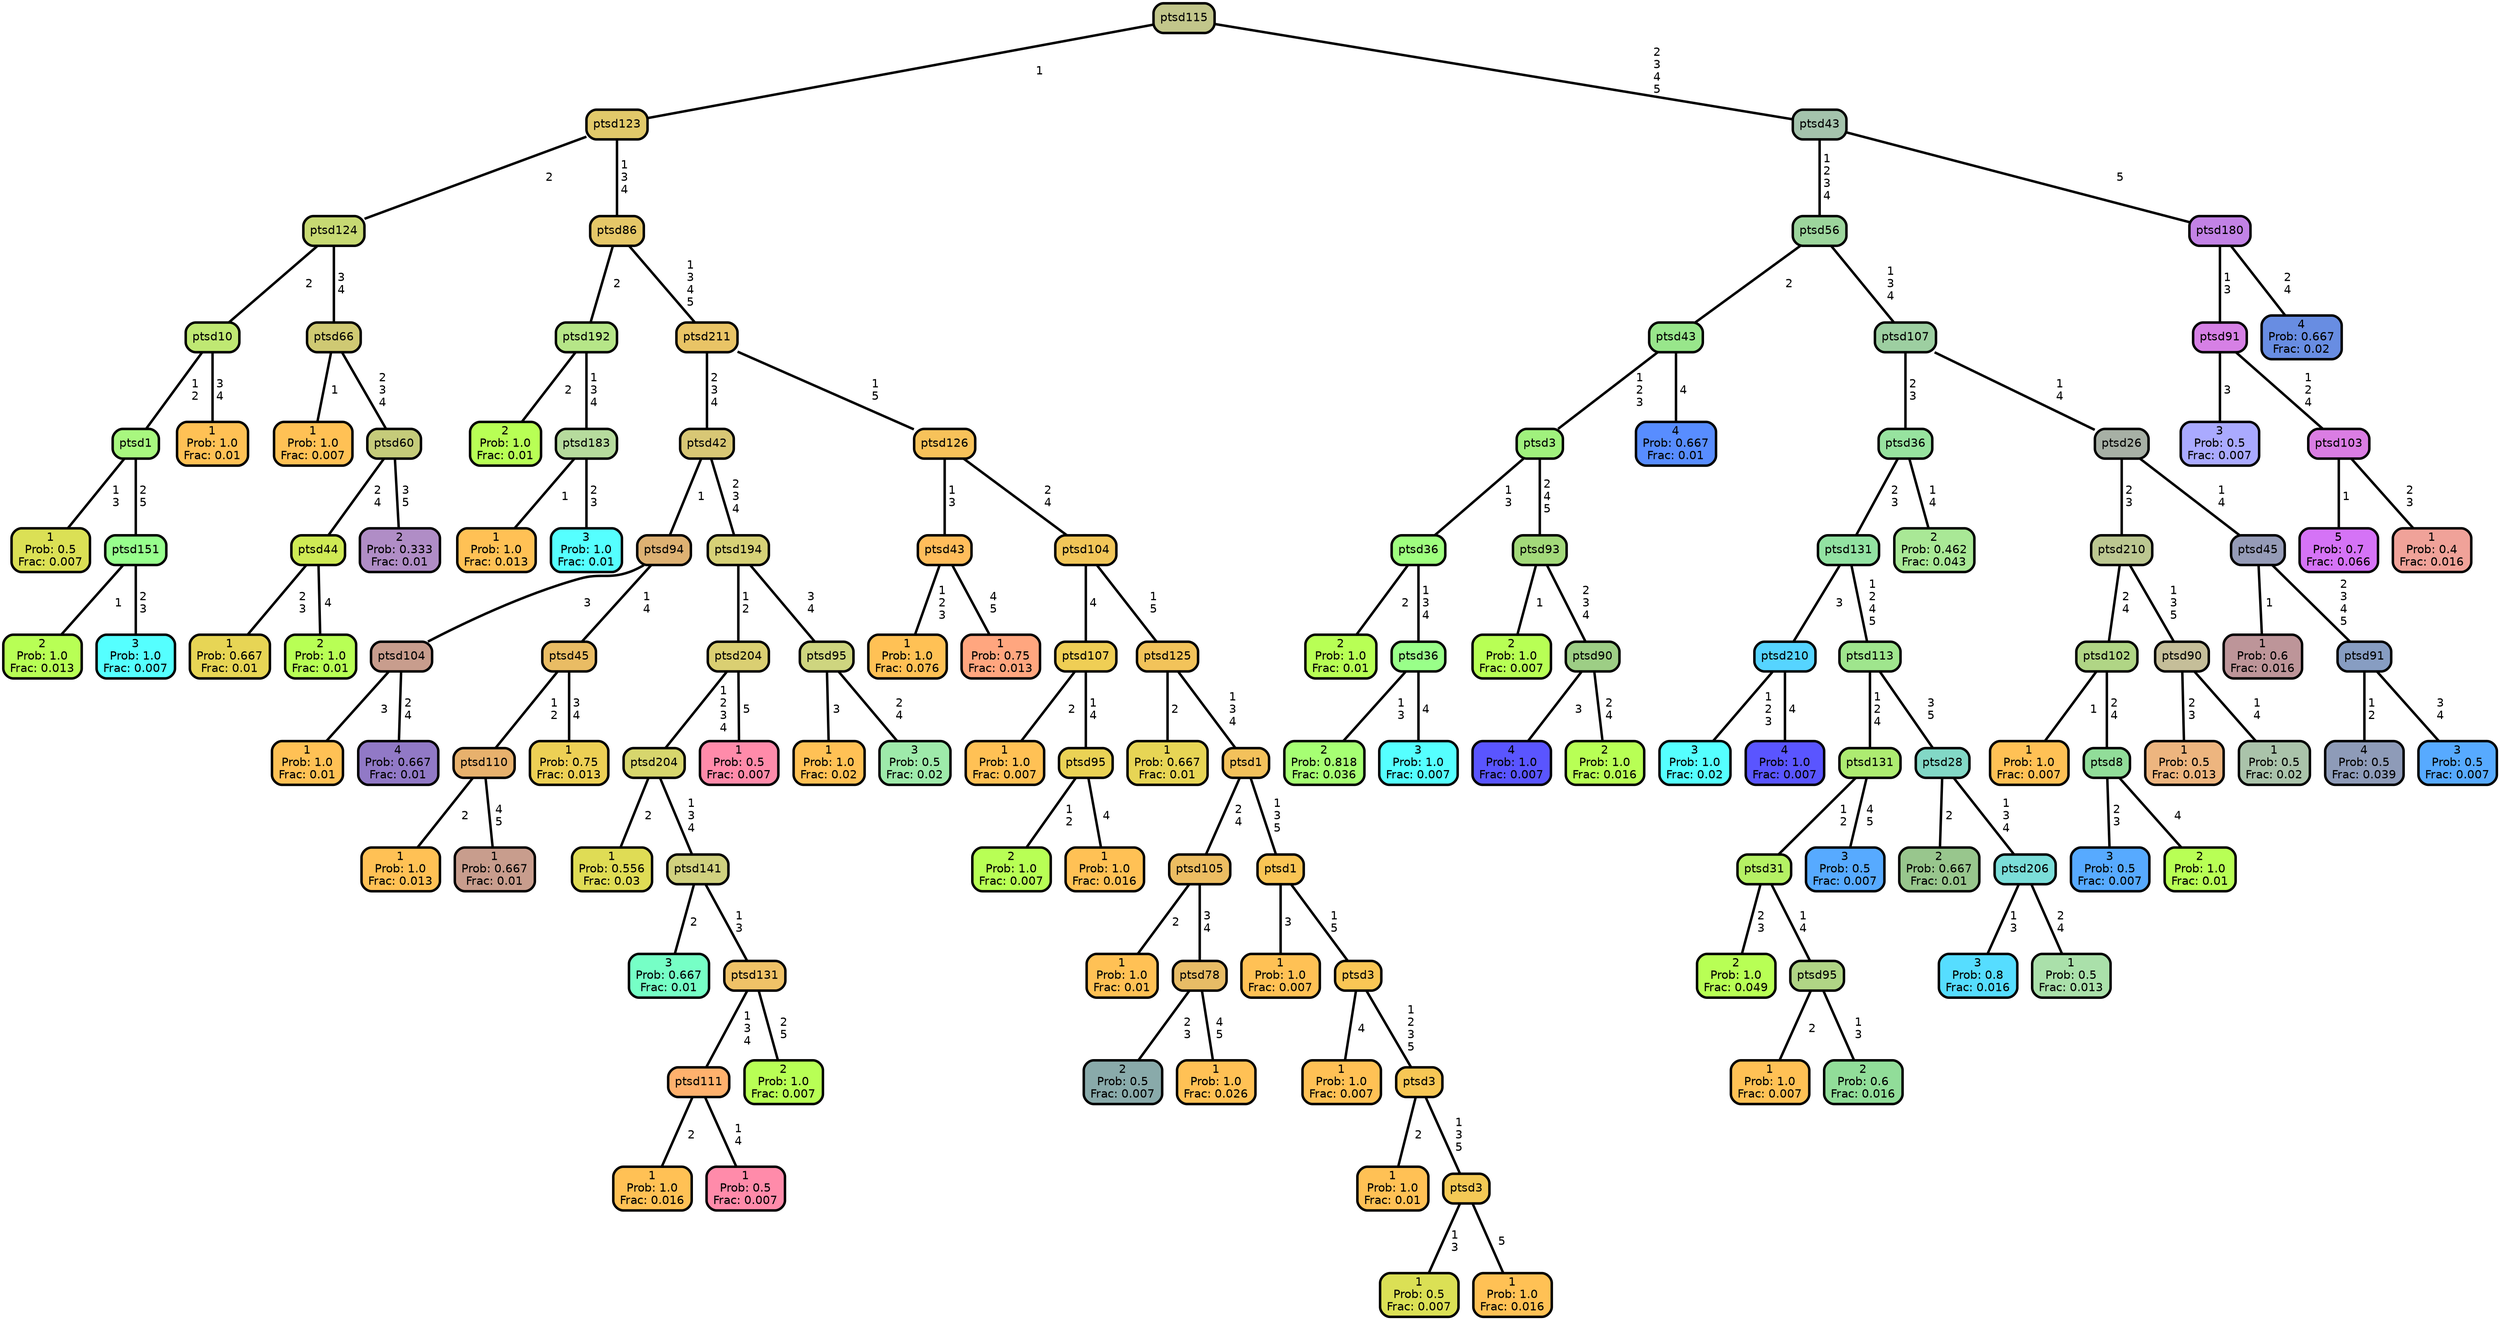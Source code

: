graph Tree {
node [shape=box, style="filled, rounded",color="black",penwidth="3",fontcolor="black",                 fontname=helvetica] ;
graph [ranksep="0 equally", splines=straight,                 bgcolor=transparent, dpi=200] ;
edge [fontname=helvetica, color=black] ;
0 [label="1
Prob: 0.5
Frac: 0.007", fillcolor="#dbe055"] ;
1 [label="ptsd1", fillcolor="#a8f77f"] ;
2 [label="2
Prob: 1.0
Frac: 0.013", fillcolor="#b8ff55"] ;
3 [label="ptsd151", fillcolor="#97ff8d"] ;
4 [label="3
Prob: 1.0
Frac: 0.007", fillcolor="#55ffff"] ;
5 [label="ptsd10", fillcolor="#bfe873"] ;
6 [label="1
Prob: 1.0
Frac: 0.01", fillcolor="#ffc155"] ;
7 [label="ptsd124", fillcolor="#c7d973"] ;
8 [label="1
Prob: 1.0
Frac: 0.007", fillcolor="#ffc155"] ;
9 [label="ptsd66", fillcolor="#cfc973"] ;
10 [label="1
Prob: 0.667
Frac: 0.01", fillcolor="#e7d555"] ;
11 [label="ptsd44", fillcolor="#cfea55"] ;
12 [label="2
Prob: 1.0
Frac: 0.01", fillcolor="#b8ff55"] ;
13 [label="ptsd60", fillcolor="#c5cb7a"] ;
14 [label="2
Prob: 0.333
Frac: 0.01", fillcolor="#b08dc6"] ;
15 [label="ptsd123", fillcolor="#e1c96a"] ;
16 [label="2
Prob: 1.0
Frac: 0.01", fillcolor="#b8ff55"] ;
17 [label="ptsd192", fillcolor="#b6e688"] ;
18 [label="1
Prob: 1.0
Frac: 0.013", fillcolor="#ffc155"] ;
19 [label="ptsd183", fillcolor="#b6db9d"] ;
20 [label="3
Prob: 1.0
Frac: 0.01", fillcolor="#55ffff"] ;
21 [label="ptsd86", fillcolor="#e5c768"] ;
22 [label="1
Prob: 1.0
Frac: 0.01", fillcolor="#ffc155"] ;
23 [label="ptsd104", fillcolor="#c89d8d"] ;
24 [label="4
Prob: 0.667
Frac: 0.01", fillcolor="#9179c6"] ;
25 [label="ptsd94", fillcolor="#ddb173"] ;
26 [label="1
Prob: 1.0
Frac: 0.013", fillcolor="#ffc155"] ;
27 [label="ptsd110", fillcolor="#e7b16d"] ;
28 [label="1
Prob: 0.667
Frac: 0.01", fillcolor="#c89d8d"] ;
29 [label="ptsd45", fillcolor="#e9bc64"] ;
30 [label="1
Prob: 0.75
Frac: 0.013", fillcolor="#edd055"] ;
31 [label="ptsd42", fillcolor="#d8c775"] ;
32 [label="1
Prob: 0.556
Frac: 0.03", fillcolor="#dfdc55"] ;
33 [label="ptsd204", fillcolor="#d7d66d"] ;
34 [label="3
Prob: 0.667
Frac: 0.01", fillcolor="#76ffc6"] ;
35 [label="ptsd141", fillcolor="#d0d17f"] ;
36 [label="1
Prob: 1.0
Frac: 0.016", fillcolor="#ffc155"] ;
37 [label="ptsd111", fillcolor="#ffb16d"] ;
38 [label="1
Prob: 0.5
Frac: 0.007", fillcolor="#ff8baa"] ;
39 [label="ptsd131", fillcolor="#efc267"] ;
40 [label="2
Prob: 1.0
Frac: 0.007", fillcolor="#b8ff55"] ;
41 [label="ptsd204", fillcolor="#dacf72"] ;
42 [label="1
Prob: 0.5
Frac: 0.007", fillcolor="#ff8baa"] ;
43 [label="ptsd194", fillcolor="#d6d177"] ;
44 [label="1
Prob: 1.0
Frac: 0.02", fillcolor="#ffc155"] ;
45 [label="ptsd95", fillcolor="#ced57f"] ;
46 [label="3
Prob: 0.5
Frac: 0.02", fillcolor="#9eeaaa"] ;
47 [label="ptsd211", fillcolor="#e9c466"] ;
48 [label="1
Prob: 1.0
Frac: 0.076", fillcolor="#ffc155"] ;
49 [label="ptsd43", fillcolor="#ffbd5b"] ;
50 [label="1
Prob: 0.75
Frac: 0.013", fillcolor="#ffa67f"] ;
51 [label="ptsd126", fillcolor="#f7c25a"] ;
52 [label="1
Prob: 1.0
Frac: 0.007", fillcolor="#ffc155"] ;
53 [label="ptsd107", fillcolor="#efce55"] ;
54 [label="2
Prob: 1.0
Frac: 0.007", fillcolor="#b8ff55"] ;
55 [label="ptsd95", fillcolor="#ead255"] ;
56 [label="1
Prob: 1.0
Frac: 0.016", fillcolor="#ffc155"] ;
57 [label="ptsd104", fillcolor="#f1c659"] ;
58 [label="1
Prob: 0.667
Frac: 0.01", fillcolor="#e7d555"] ;
59 [label="ptsd125", fillcolor="#f2c35a"] ;
60 [label="1
Prob: 1.0
Frac: 0.01", fillcolor="#ffc155"] ;
61 [label="ptsd105", fillcolor="#ecbd62"] ;
62 [label="2
Prob: 0.5
Frac: 0.007", fillcolor="#89aaaa"] ;
63 [label="ptsd78", fillcolor="#e7bc66"] ;
64 [label="1
Prob: 1.0
Frac: 0.026", fillcolor="#ffc155"] ;
65 [label="ptsd1", fillcolor="#f3c15b"] ;
66 [label="1
Prob: 1.0
Frac: 0.007", fillcolor="#ffc155"] ;
67 [label="ptsd1", fillcolor="#f9c555"] ;
68 [label="1
Prob: 1.0
Frac: 0.007", fillcolor="#ffc155"] ;
69 [label="ptsd3", fillcolor="#f9c655"] ;
70 [label="1
Prob: 1.0
Frac: 0.01", fillcolor="#ffc155"] ;
71 [label="ptsd3", fillcolor="#f7c755"] ;
72 [label="1
Prob: 0.5
Frac: 0.007", fillcolor="#dbe055"] ;
73 [label="ptsd3", fillcolor="#f4c955"] ;
74 [label="1
Prob: 1.0
Frac: 0.016", fillcolor="#ffc155"] ;
75 [label="ptsd115", fillcolor="#c2c68b"] ;
76 [label="2
Prob: 1.0
Frac: 0.01", fillcolor="#b8ff55"] ;
77 [label="ptsd36", fillcolor="#9fff7f"] ;
78 [label="2
Prob: 0.818
Frac: 0.036", fillcolor="#a6ff73"] ;
79 [label="ptsd36", fillcolor="#99ff89"] ;
80 [label="3
Prob: 1.0
Frac: 0.007", fillcolor="#55ffff"] ;
81 [label="ptsd3", fillcolor="#a0f17d"] ;
82 [label="2
Prob: 1.0
Frac: 0.007", fillcolor="#b8ff55"] ;
83 [label="ptsd93", fillcolor="#a3d97a"] ;
84 [label="4
Prob: 1.0
Frac: 0.007", fillcolor="#5a55ff"] ;
85 [label="ptsd90", fillcolor="#9dce85"] ;
86 [label="2
Prob: 1.0
Frac: 0.016", fillcolor="#b8ff55"] ;
87 [label="ptsd43", fillcolor="#98e68b"] ;
88 [label="4
Prob: 0.667
Frac: 0.01", fillcolor="#588dff"] ;
89 [label="ptsd56", fillcolor="#9cd59c"] ;
90 [label="3
Prob: 1.0
Frac: 0.02", fillcolor="#55ffff"] ;
91 [label="ptsd210", fillcolor="#56d4ff"] ;
92 [label="4
Prob: 1.0
Frac: 0.007", fillcolor="#5a55ff"] ;
93 [label="ptsd131", fillcolor="#92e2a2"] ;
94 [label="2
Prob: 1.0
Frac: 0.049", fillcolor="#b8ff55"] ;
95 [label="ptsd31", fillcolor="#b5f164"] ;
96 [label="1
Prob: 1.0
Frac: 0.007", fillcolor="#ffc155"] ;
97 [label="ptsd95", fillcolor="#b0d585"] ;
98 [label="2
Prob: 0.6
Frac: 0.016", fillcolor="#91dd99"] ;
99 [label="ptsd131", fillcolor="#adeb71"] ;
100 [label="3
Prob: 0.5
Frac: 0.007", fillcolor="#57aaff"] ;
101 [label="ptsd113", fillcolor="#9fe58d"] ;
102 [label="2
Prob: 0.667
Frac: 0.01", fillcolor="#98c68d"] ;
103 [label="ptsd28", fillcolor="#82d8c6"] ;
104 [label="3
Prob: 0.8
Frac: 0.016", fillcolor="#56ddff"] ;
105 [label="ptsd206", fillcolor="#7bded9"] ;
106 [label="1
Prob: 0.5
Frac: 0.013", fillcolor="#aae0aa"] ;
107 [label="ptsd36", fillcolor="#97e39f"] ;
108 [label="2
Prob: 0.462
Frac: 0.043", fillcolor="#a9e896"] ;
109 [label="ptsd107", fillcolor="#9dcfa1"] ;
110 [label="1
Prob: 1.0
Frac: 0.007", fillcolor="#ffc155"] ;
111 [label="ptsd102", fillcolor="#b0d585"] ;
112 [label="3
Prob: 0.5
Frac: 0.007", fillcolor="#57aaff"] ;
113 [label="ptsd8", fillcolor="#91dd99"] ;
114 [label="2
Prob: 1.0
Frac: 0.01", fillcolor="#b8ff55"] ;
115 [label="ptsd210", fillcolor="#bcc791"] ;
116 [label="1
Prob: 0.5
Frac: 0.013", fillcolor="#edb57f"] ;
117 [label="ptsd90", fillcolor="#c5be99"] ;
118 [label="1
Prob: 0.5
Frac: 0.02", fillcolor="#aac3aa"] ;
119 [label="ptsd26", fillcolor="#a7b0a5"] ;
120 [label="1
Prob: 0.6
Frac: 0.016", fillcolor="#bd9599"] ;
121 [label="ptsd45", fillcolor="#959bb7"] ;
122 [label="4
Prob: 0.5
Frac: 0.039", fillcolor="#8e9bb8"] ;
123 [label="ptsd91", fillcolor="#879dc2"] ;
124 [label="3
Prob: 0.5
Frac: 0.007", fillcolor="#57aaff"] ;
125 [label="ptsd43", fillcolor="#a4c3ac"] ;
126 [label="3
Prob: 0.5
Frac: 0.007", fillcolor="#aaaaff"] ;
127 [label="ptsd91", fillcolor="#d680e5"] ;
128 [label="5
Prob: 0.7
Frac: 0.066", fillcolor="#d573f6"] ;
129 [label="ptsd103", fillcolor="#da7de3"] ;
130 [label="1
Prob: 0.4
Frac: 0.016", fillcolor="#f0a299"] ;
131 [label="ptsd180", fillcolor="#c282e5"] ;
132 [label="4
Prob: 0.667
Frac: 0.02", fillcolor="#688de2"] ;
1 -- 0 [label=" 1\n 3",penwidth=3] ;
1 -- 3 [label=" 2\n 5",penwidth=3] ;
3 -- 2 [label=" 1",penwidth=3] ;
3 -- 4 [label=" 2\n 3",penwidth=3] ;
5 -- 1 [label=" 1\n 2",penwidth=3] ;
5 -- 6 [label=" 3\n 4",penwidth=3] ;
7 -- 5 [label=" 2",penwidth=3] ;
7 -- 9 [label=" 3\n 4",penwidth=3] ;
9 -- 8 [label=" 1",penwidth=3] ;
9 -- 13 [label=" 2\n 3\n 4",penwidth=3] ;
11 -- 10 [label=" 2\n 3",penwidth=3] ;
11 -- 12 [label=" 4",penwidth=3] ;
13 -- 11 [label=" 2\n 4",penwidth=3] ;
13 -- 14 [label=" 3\n 5",penwidth=3] ;
15 -- 7 [label=" 2",penwidth=3] ;
15 -- 21 [label=" 1\n 3\n 4",penwidth=3] ;
17 -- 16 [label=" 2",penwidth=3] ;
17 -- 19 [label=" 1\n 3\n 4",penwidth=3] ;
19 -- 18 [label=" 1",penwidth=3] ;
19 -- 20 [label=" 2\n 3",penwidth=3] ;
21 -- 17 [label=" 2",penwidth=3] ;
21 -- 47 [label=" 1\n 3\n 4\n 5",penwidth=3] ;
23 -- 22 [label=" 3",penwidth=3] ;
23 -- 24 [label=" 2\n 4",penwidth=3] ;
25 -- 23 [label=" 3",penwidth=3] ;
25 -- 29 [label=" 1\n 4",penwidth=3] ;
27 -- 26 [label=" 2",penwidth=3] ;
27 -- 28 [label=" 4\n 5",penwidth=3] ;
29 -- 27 [label=" 1\n 2",penwidth=3] ;
29 -- 30 [label=" 3\n 4",penwidth=3] ;
31 -- 25 [label=" 1",penwidth=3] ;
31 -- 43 [label=" 2\n 3\n 4",penwidth=3] ;
33 -- 32 [label=" 2",penwidth=3] ;
33 -- 35 [label=" 1\n 3\n 4",penwidth=3] ;
35 -- 34 [label=" 2",penwidth=3] ;
35 -- 39 [label=" 1\n 3",penwidth=3] ;
37 -- 36 [label=" 2",penwidth=3] ;
37 -- 38 [label=" 1\n 4",penwidth=3] ;
39 -- 37 [label=" 1\n 3\n 4",penwidth=3] ;
39 -- 40 [label=" 2\n 5",penwidth=3] ;
41 -- 33 [label=" 1\n 2\n 3\n 4",penwidth=3] ;
41 -- 42 [label=" 5",penwidth=3] ;
43 -- 41 [label=" 1\n 2",penwidth=3] ;
43 -- 45 [label=" 3\n 4",penwidth=3] ;
45 -- 44 [label=" 3",penwidth=3] ;
45 -- 46 [label=" 2\n 4",penwidth=3] ;
47 -- 31 [label=" 2\n 3\n 4",penwidth=3] ;
47 -- 51 [label=" 1\n 5",penwidth=3] ;
49 -- 48 [label=" 1\n 2\n 3",penwidth=3] ;
49 -- 50 [label=" 4\n 5",penwidth=3] ;
51 -- 49 [label=" 1\n 3",penwidth=3] ;
51 -- 57 [label=" 2\n 4",penwidth=3] ;
53 -- 52 [label=" 2",penwidth=3] ;
53 -- 55 [label=" 1\n 4",penwidth=3] ;
55 -- 54 [label=" 1\n 2",penwidth=3] ;
55 -- 56 [label=" 4",penwidth=3] ;
57 -- 53 [label=" 4",penwidth=3] ;
57 -- 59 [label=" 1\n 5",penwidth=3] ;
59 -- 58 [label=" 2",penwidth=3] ;
59 -- 65 [label=" 1\n 3\n 4",penwidth=3] ;
61 -- 60 [label=" 2",penwidth=3] ;
61 -- 63 [label=" 3\n 4",penwidth=3] ;
63 -- 62 [label=" 2\n 3",penwidth=3] ;
63 -- 64 [label=" 4\n 5",penwidth=3] ;
65 -- 61 [label=" 2\n 4",penwidth=3] ;
65 -- 67 [label=" 1\n 3\n 5",penwidth=3] ;
67 -- 66 [label=" 3",penwidth=3] ;
67 -- 69 [label=" 1\n 5",penwidth=3] ;
69 -- 68 [label=" 4",penwidth=3] ;
69 -- 71 [label=" 1\n 2\n 3\n 5",penwidth=3] ;
71 -- 70 [label=" 2",penwidth=3] ;
71 -- 73 [label=" 1\n 3\n 5",penwidth=3] ;
73 -- 72 [label=" 1\n 3",penwidth=3] ;
73 -- 74 [label=" 5",penwidth=3] ;
75 -- 15 [label=" 1",penwidth=3] ;
75 -- 125 [label=" 2\n 3\n 4\n 5",penwidth=3] ;
77 -- 76 [label=" 2",penwidth=3] ;
77 -- 79 [label=" 1\n 3\n 4",penwidth=3] ;
79 -- 78 [label=" 1\n 3",penwidth=3] ;
79 -- 80 [label=" 4",penwidth=3] ;
81 -- 77 [label=" 1\n 3",penwidth=3] ;
81 -- 83 [label=" 2\n 4\n 5",penwidth=3] ;
83 -- 82 [label=" 1",penwidth=3] ;
83 -- 85 [label=" 2\n 3\n 4",penwidth=3] ;
85 -- 84 [label=" 3",penwidth=3] ;
85 -- 86 [label=" 2\n 4",penwidth=3] ;
87 -- 81 [label=" 1\n 2\n 3",penwidth=3] ;
87 -- 88 [label=" 4",penwidth=3] ;
89 -- 87 [label=" 2",penwidth=3] ;
89 -- 109 [label=" 1\n 3\n 4",penwidth=3] ;
91 -- 90 [label=" 1\n 2\n 3",penwidth=3] ;
91 -- 92 [label=" 4",penwidth=3] ;
93 -- 91 [label=" 3",penwidth=3] ;
93 -- 101 [label=" 1\n 2\n 4\n 5",penwidth=3] ;
95 -- 94 [label=" 2\n 3",penwidth=3] ;
95 -- 97 [label=" 1\n 4",penwidth=3] ;
97 -- 96 [label=" 2",penwidth=3] ;
97 -- 98 [label=" 1\n 3",penwidth=3] ;
99 -- 95 [label=" 1\n 2",penwidth=3] ;
99 -- 100 [label=" 4\n 5",penwidth=3] ;
101 -- 99 [label=" 1\n 2\n 4",penwidth=3] ;
101 -- 103 [label=" 3\n 5",penwidth=3] ;
103 -- 102 [label=" 2",penwidth=3] ;
103 -- 105 [label=" 1\n 3\n 4",penwidth=3] ;
105 -- 104 [label=" 1\n 3",penwidth=3] ;
105 -- 106 [label=" 2\n 4",penwidth=3] ;
107 -- 93 [label=" 2\n 3",penwidth=3] ;
107 -- 108 [label=" 1\n 4",penwidth=3] ;
109 -- 107 [label=" 2\n 3",penwidth=3] ;
109 -- 119 [label=" 1\n 4",penwidth=3] ;
111 -- 110 [label=" 1",penwidth=3] ;
111 -- 113 [label=" 2\n 4",penwidth=3] ;
113 -- 112 [label=" 2\n 3",penwidth=3] ;
113 -- 114 [label=" 4",penwidth=3] ;
115 -- 111 [label=" 2\n 4",penwidth=3] ;
115 -- 117 [label=" 1\n 3\n 5",penwidth=3] ;
117 -- 116 [label=" 2\n 3",penwidth=3] ;
117 -- 118 [label=" 1\n 4",penwidth=3] ;
119 -- 115 [label=" 2\n 3",penwidth=3] ;
119 -- 121 [label=" 1\n 4",penwidth=3] ;
121 -- 120 [label=" 1",penwidth=3] ;
121 -- 123 [label=" 2\n 3\n 4\n 5",penwidth=3] ;
123 -- 122 [label=" 1\n 2",penwidth=3] ;
123 -- 124 [label=" 3\n 4",penwidth=3] ;
125 -- 89 [label=" 1\n 2\n 3\n 4",penwidth=3] ;
125 -- 131 [label=" 5",penwidth=3] ;
127 -- 126 [label=" 3",penwidth=3] ;
127 -- 129 [label=" 1\n 2\n 4",penwidth=3] ;
129 -- 128 [label=" 1",penwidth=3] ;
129 -- 130 [label=" 2\n 3",penwidth=3] ;
131 -- 127 [label=" 1\n 3",penwidth=3] ;
131 -- 132 [label=" 2\n 4",penwidth=3] ;
{rank = same;}}